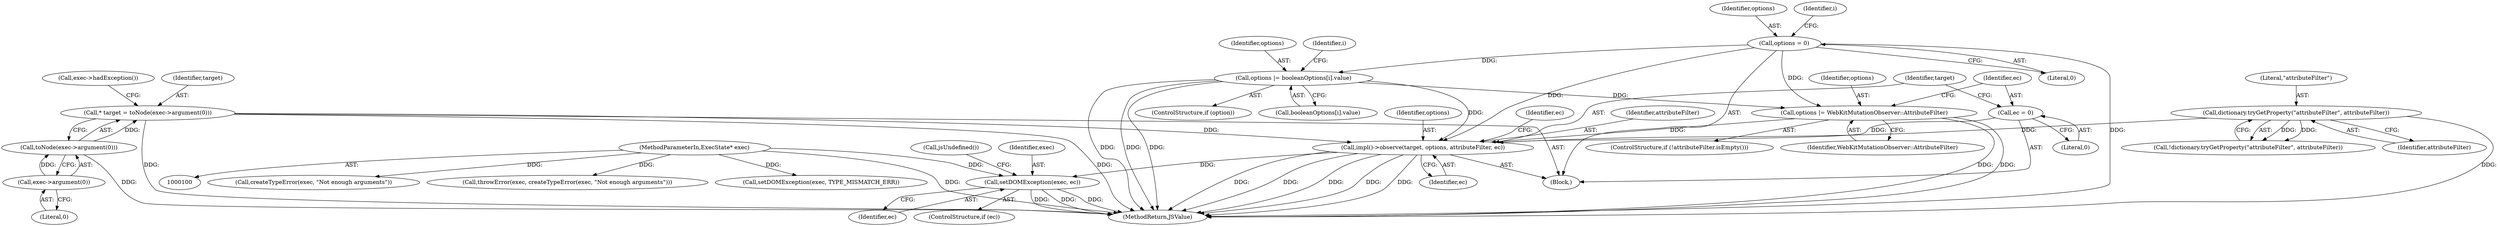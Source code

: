 digraph "0_Chrome_b944f670bb7a8a919daac497a4ea0536c954c201_6@pointer" {
"1000201" [label="(Call,setDOMException(exec, ec))"];
"1000101" [label="(MethodParameterIn,ExecState* exec)"];
"1000194" [label="(Call,impl()->observe(target, options, attributeFilter, ec))"];
"1000114" [label="(Call,* target = toNode(exec->argument(0)))"];
"1000116" [label="(Call,toNode(exec->argument(0)))"];
"1000117" [label="(Call,exec->argument(0))"];
"1000187" [label="(Call,options |= WebKitMutationObserver::AttributeFilter)"];
"1000138" [label="(Call,options = 0)"];
"1000169" [label="(Call,options |= booleanOptions[i].value)"];
"1000179" [label="(Call,dictionary.tryGetProperty(\"attributeFilter\", attributeFilter))"];
"1000191" [label="(Call,ec = 0)"];
"1000197" [label="(Identifier,attributeFilter)"];
"1000139" [label="(Identifier,options)"];
"1000188" [label="(Identifier,options)"];
"1000198" [label="(Identifier,ec)"];
"1000196" [label="(Identifier,options)"];
"1000191" [label="(Call,ec = 0)"];
"1000194" [label="(Call,impl()->observe(target, options, attributeFilter, ec))"];
"1000167" [label="(ControlStructure,if (option))"];
"1000180" [label="(Literal,\"attributeFilter\")"];
"1000205" [label="(Call,jsUndefined())"];
"1000206" [label="(MethodReturn,JSValue)"];
"1000117" [label="(Call,exec->argument(0))"];
"1000171" [label="(Call,booleanOptions[i].value)"];
"1000140" [label="(Literal,0)"];
"1000110" [label="(Call,createTypeError(exec, \"Not enough arguments\"))"];
"1000189" [label="(Identifier,WebKitMutationObserver::AttributeFilter)"];
"1000120" [label="(Call,exec->hadException())"];
"1000184" [label="(ControlStructure,if (!attributeFilter.isEmpty()))"];
"1000101" [label="(MethodParameterIn,ExecState* exec)"];
"1000118" [label="(Literal,0)"];
"1000138" [label="(Call,options = 0)"];
"1000108" [label="(Call,throwError(exec, createTypeError(exec, \"Not enough arguments\")))"];
"1000169" [label="(Call,options |= booleanOptions[i].value)"];
"1000203" [label="(Identifier,ec)"];
"1000200" [label="(Identifier,ec)"];
"1000178" [label="(Call,!dictionary.tryGetProperty(\"attributeFilter\", attributeFilter))"];
"1000131" [label="(Call,setDOMException(exec, TYPE_MISMATCH_ERR))"];
"1000187" [label="(Call,options |= WebKitMutationObserver::AttributeFilter)"];
"1000102" [label="(Block,)"];
"1000202" [label="(Identifier,exec)"];
"1000116" [label="(Call,toNode(exec->argument(0)))"];
"1000195" [label="(Identifier,target)"];
"1000201" [label="(Call,setDOMException(exec, ec))"];
"1000115" [label="(Identifier,target)"];
"1000179" [label="(Call,dictionary.tryGetProperty(\"attributeFilter\", attributeFilter))"];
"1000192" [label="(Identifier,ec)"];
"1000114" [label="(Call,* target = toNode(exec->argument(0)))"];
"1000170" [label="(Identifier,options)"];
"1000150" [label="(Identifier,i)"];
"1000199" [label="(ControlStructure,if (ec))"];
"1000193" [label="(Literal,0)"];
"1000181" [label="(Identifier,attributeFilter)"];
"1000144" [label="(Identifier,i)"];
"1000201" -> "1000199"  [label="AST: "];
"1000201" -> "1000203"  [label="CFG: "];
"1000202" -> "1000201"  [label="AST: "];
"1000203" -> "1000201"  [label="AST: "];
"1000205" -> "1000201"  [label="CFG: "];
"1000201" -> "1000206"  [label="DDG: "];
"1000201" -> "1000206"  [label="DDG: "];
"1000201" -> "1000206"  [label="DDG: "];
"1000101" -> "1000201"  [label="DDG: "];
"1000194" -> "1000201"  [label="DDG: "];
"1000101" -> "1000100"  [label="AST: "];
"1000101" -> "1000206"  [label="DDG: "];
"1000101" -> "1000108"  [label="DDG: "];
"1000101" -> "1000110"  [label="DDG: "];
"1000101" -> "1000131"  [label="DDG: "];
"1000194" -> "1000102"  [label="AST: "];
"1000194" -> "1000198"  [label="CFG: "];
"1000195" -> "1000194"  [label="AST: "];
"1000196" -> "1000194"  [label="AST: "];
"1000197" -> "1000194"  [label="AST: "];
"1000198" -> "1000194"  [label="AST: "];
"1000200" -> "1000194"  [label="CFG: "];
"1000194" -> "1000206"  [label="DDG: "];
"1000194" -> "1000206"  [label="DDG: "];
"1000194" -> "1000206"  [label="DDG: "];
"1000194" -> "1000206"  [label="DDG: "];
"1000194" -> "1000206"  [label="DDG: "];
"1000114" -> "1000194"  [label="DDG: "];
"1000187" -> "1000194"  [label="DDG: "];
"1000138" -> "1000194"  [label="DDG: "];
"1000169" -> "1000194"  [label="DDG: "];
"1000179" -> "1000194"  [label="DDG: "];
"1000191" -> "1000194"  [label="DDG: "];
"1000114" -> "1000102"  [label="AST: "];
"1000114" -> "1000116"  [label="CFG: "];
"1000115" -> "1000114"  [label="AST: "];
"1000116" -> "1000114"  [label="AST: "];
"1000120" -> "1000114"  [label="CFG: "];
"1000114" -> "1000206"  [label="DDG: "];
"1000114" -> "1000206"  [label="DDG: "];
"1000116" -> "1000114"  [label="DDG: "];
"1000116" -> "1000117"  [label="CFG: "];
"1000117" -> "1000116"  [label="AST: "];
"1000116" -> "1000206"  [label="DDG: "];
"1000117" -> "1000116"  [label="DDG: "];
"1000117" -> "1000118"  [label="CFG: "];
"1000118" -> "1000117"  [label="AST: "];
"1000187" -> "1000184"  [label="AST: "];
"1000187" -> "1000189"  [label="CFG: "];
"1000188" -> "1000187"  [label="AST: "];
"1000189" -> "1000187"  [label="AST: "];
"1000192" -> "1000187"  [label="CFG: "];
"1000187" -> "1000206"  [label="DDG: "];
"1000187" -> "1000206"  [label="DDG: "];
"1000138" -> "1000187"  [label="DDG: "];
"1000169" -> "1000187"  [label="DDG: "];
"1000138" -> "1000102"  [label="AST: "];
"1000138" -> "1000140"  [label="CFG: "];
"1000139" -> "1000138"  [label="AST: "];
"1000140" -> "1000138"  [label="AST: "];
"1000144" -> "1000138"  [label="CFG: "];
"1000138" -> "1000206"  [label="DDG: "];
"1000138" -> "1000169"  [label="DDG: "];
"1000169" -> "1000167"  [label="AST: "];
"1000169" -> "1000171"  [label="CFG: "];
"1000170" -> "1000169"  [label="AST: "];
"1000171" -> "1000169"  [label="AST: "];
"1000150" -> "1000169"  [label="CFG: "];
"1000169" -> "1000206"  [label="DDG: "];
"1000169" -> "1000206"  [label="DDG: "];
"1000169" -> "1000206"  [label="DDG: "];
"1000179" -> "1000178"  [label="AST: "];
"1000179" -> "1000181"  [label="CFG: "];
"1000180" -> "1000179"  [label="AST: "];
"1000181" -> "1000179"  [label="AST: "];
"1000178" -> "1000179"  [label="CFG: "];
"1000179" -> "1000206"  [label="DDG: "];
"1000179" -> "1000178"  [label="DDG: "];
"1000179" -> "1000178"  [label="DDG: "];
"1000191" -> "1000102"  [label="AST: "];
"1000191" -> "1000193"  [label="CFG: "];
"1000192" -> "1000191"  [label="AST: "];
"1000193" -> "1000191"  [label="AST: "];
"1000195" -> "1000191"  [label="CFG: "];
}

